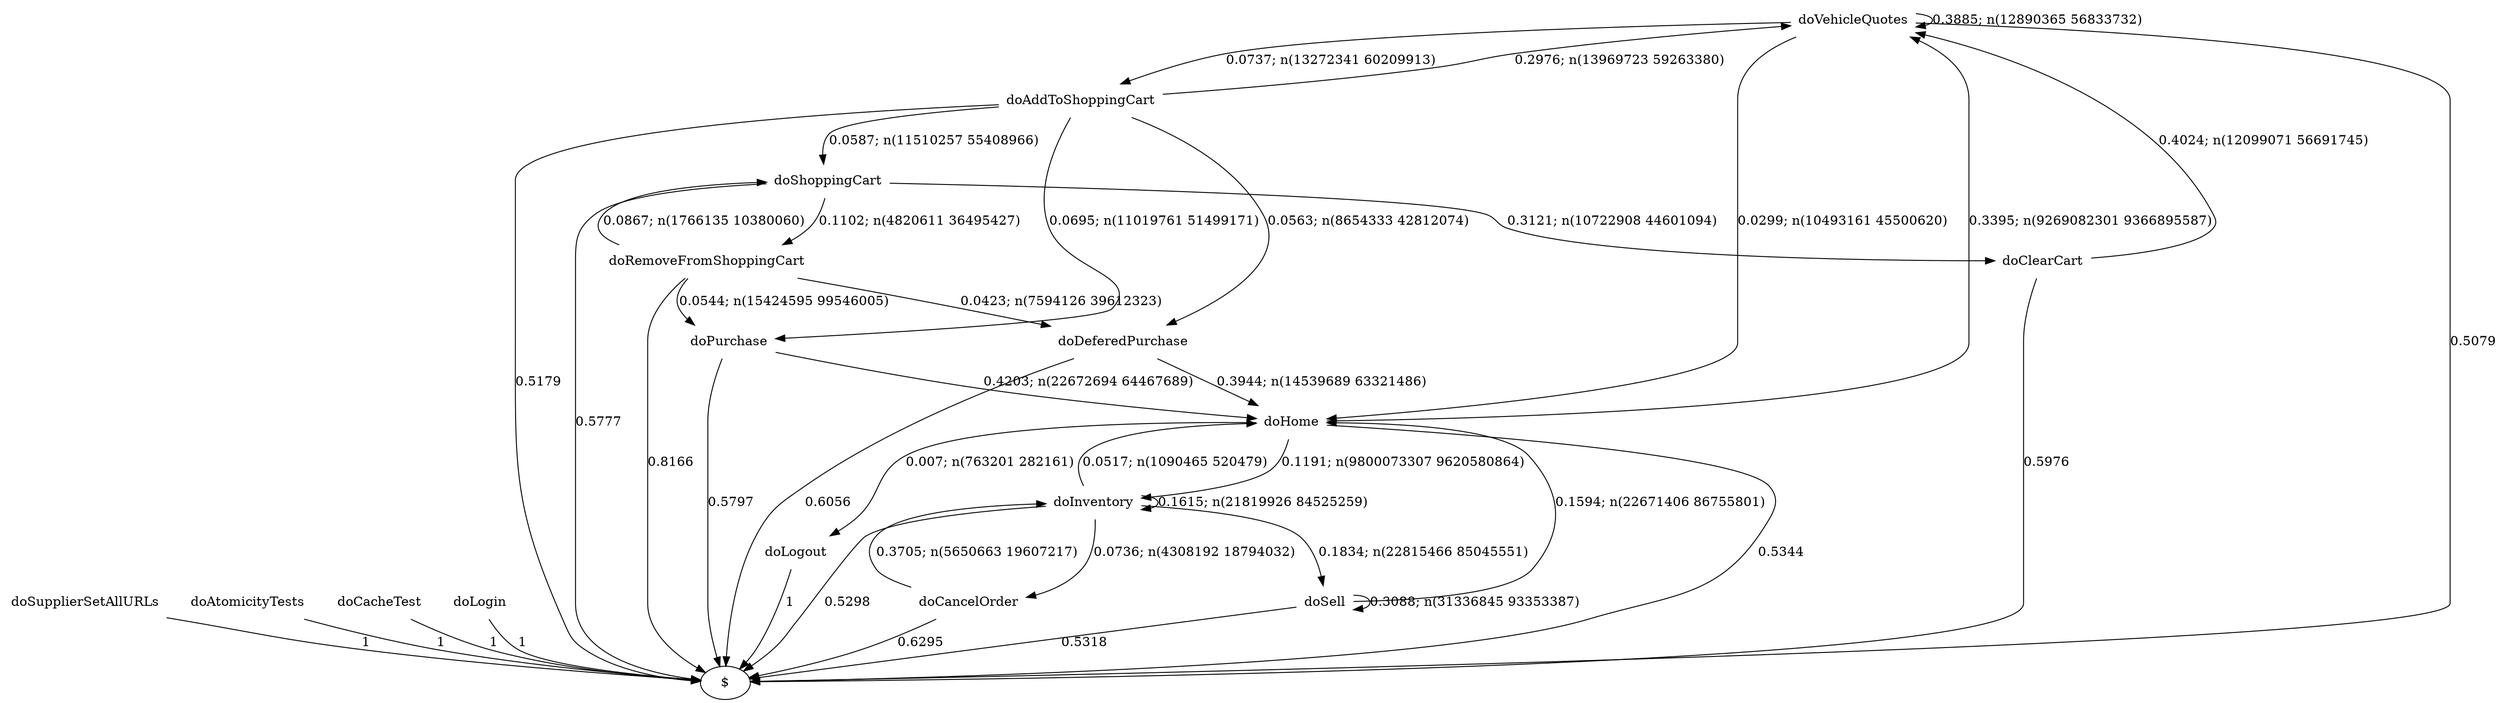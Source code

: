digraph G {"doSupplierSetAllURLs" [label="doSupplierSetAllURLs",shape=none];"doAtomicityTests" [label="doAtomicityTests",shape=none];"doCacheTest" [label="doCacheTest",shape=none];"doLogin" [label="doLogin",shape=none];"doVehicleQuotes" [label="doVehicleQuotes",shape=none];"doAddToShoppingCart" [label="doAddToShoppingCart",shape=none];"doDeferedPurchase" [label="doDeferedPurchase",shape=none];"doHome" [label="doHome",shape=none];"doShoppingCart" [label="doShoppingCart",shape=none];"doClearCart" [label="doClearCart",shape=none];"doPurchase" [label="doPurchase",shape=none];"doInventory" [label="doInventory",shape=none];"doSell" [label="doSell",shape=none];"doLogout" [label="doLogout",shape=none];"doCancelOrder" [label="doCancelOrder",shape=none];"doRemoveFromShoppingCart" [label="doRemoveFromShoppingCart",shape=none];"doSupplierSetAllURLs"->"$" [style=solid,label="1"];"doAtomicityTests"->"$" [style=solid,label="1"];"doCacheTest"->"$" [style=solid,label="1"];"doLogin"->"$" [style=solid,label="1"];"doVehicleQuotes"->"doVehicleQuotes" [style=solid,label="0.3885; n(12890365 56833732)"];"doVehicleQuotes"->"doAddToShoppingCart" [style=solid,label="0.0737; n(13272341 60209913)"];"doVehicleQuotes"->"doHome" [style=solid,label="0.0299; n(10493161 45500620)"];"doVehicleQuotes"->"$" [style=solid,label="0.5079"];"doAddToShoppingCart"->"doVehicleQuotes" [style=solid,label="0.2976; n(13969723 59263380)"];"doAddToShoppingCart"->"doDeferedPurchase" [style=solid,label="0.0563; n(8654333 42812074)"];"doAddToShoppingCart"->"doShoppingCart" [style=solid,label="0.0587; n(11510257 55408966)"];"doAddToShoppingCart"->"doPurchase" [style=solid,label="0.0695; n(11019761 51499171)"];"doAddToShoppingCart"->"$" [style=solid,label="0.5179"];"doDeferedPurchase"->"doHome" [style=solid,label="0.3944; n(14539689 63321486)"];"doDeferedPurchase"->"$" [style=solid,label="0.6056"];"doHome"->"doVehicleQuotes" [style=solid,label="0.3395; n(9269082301 9366895587)"];"doHome"->"doInventory" [style=solid,label="0.1191; n(9800073307 9620580864)"];"doHome"->"doLogout" [style=solid,label="0.007; n(763201 282161)"];"doHome"->"$" [style=solid,label="0.5344"];"doShoppingCart"->"doClearCart" [style=solid,label="0.3121; n(10722908 44601094)"];"doShoppingCart"->"doRemoveFromShoppingCart" [style=solid,label="0.1102; n(4820611 36495427)"];"doShoppingCart"->"$" [style=solid,label="0.5777"];"doClearCart"->"doVehicleQuotes" [style=solid,label="0.4024; n(12099071 56691745)"];"doClearCart"->"$" [style=solid,label="0.5976"];"doPurchase"->"doHome" [style=solid,label="0.4203; n(22672694 64467689)"];"doPurchase"->"$" [style=solid,label="0.5797"];"doInventory"->"doHome" [style=solid,label="0.0517; n(1090465 520479)"];"doInventory"->"doInventory" [style=solid,label="0.1615; n(21819926 84525259)"];"doInventory"->"doSell" [style=solid,label="0.1834; n(22815466 85045551)"];"doInventory"->"doCancelOrder" [style=solid,label="0.0736; n(4308192 18794032)"];"doInventory"->"$" [style=solid,label="0.5298"];"doSell"->"doHome" [style=solid,label="0.1594; n(22671406 86755801)"];"doSell"->"doSell" [style=solid,label="0.3088; n(31336845 93353387)"];"doSell"->"$" [style=solid,label="0.5318"];"doLogout"->"$" [style=solid,label="1"];"doCancelOrder"->"doInventory" [style=solid,label="0.3705; n(5650663 19607217)"];"doCancelOrder"->"$" [style=solid,label="0.6295"];"doRemoveFromShoppingCart"->"doDeferedPurchase" [style=solid,label="0.0423; n(7594126 39612323)"];"doRemoveFromShoppingCart"->"doShoppingCart" [style=solid,label="0.0867; n(1766135 10380060)"];"doRemoveFromShoppingCart"->"doPurchase" [style=solid,label="0.0544; n(15424595 99546005)"];"doRemoveFromShoppingCart"->"$" [style=solid,label="0.8166"];}
